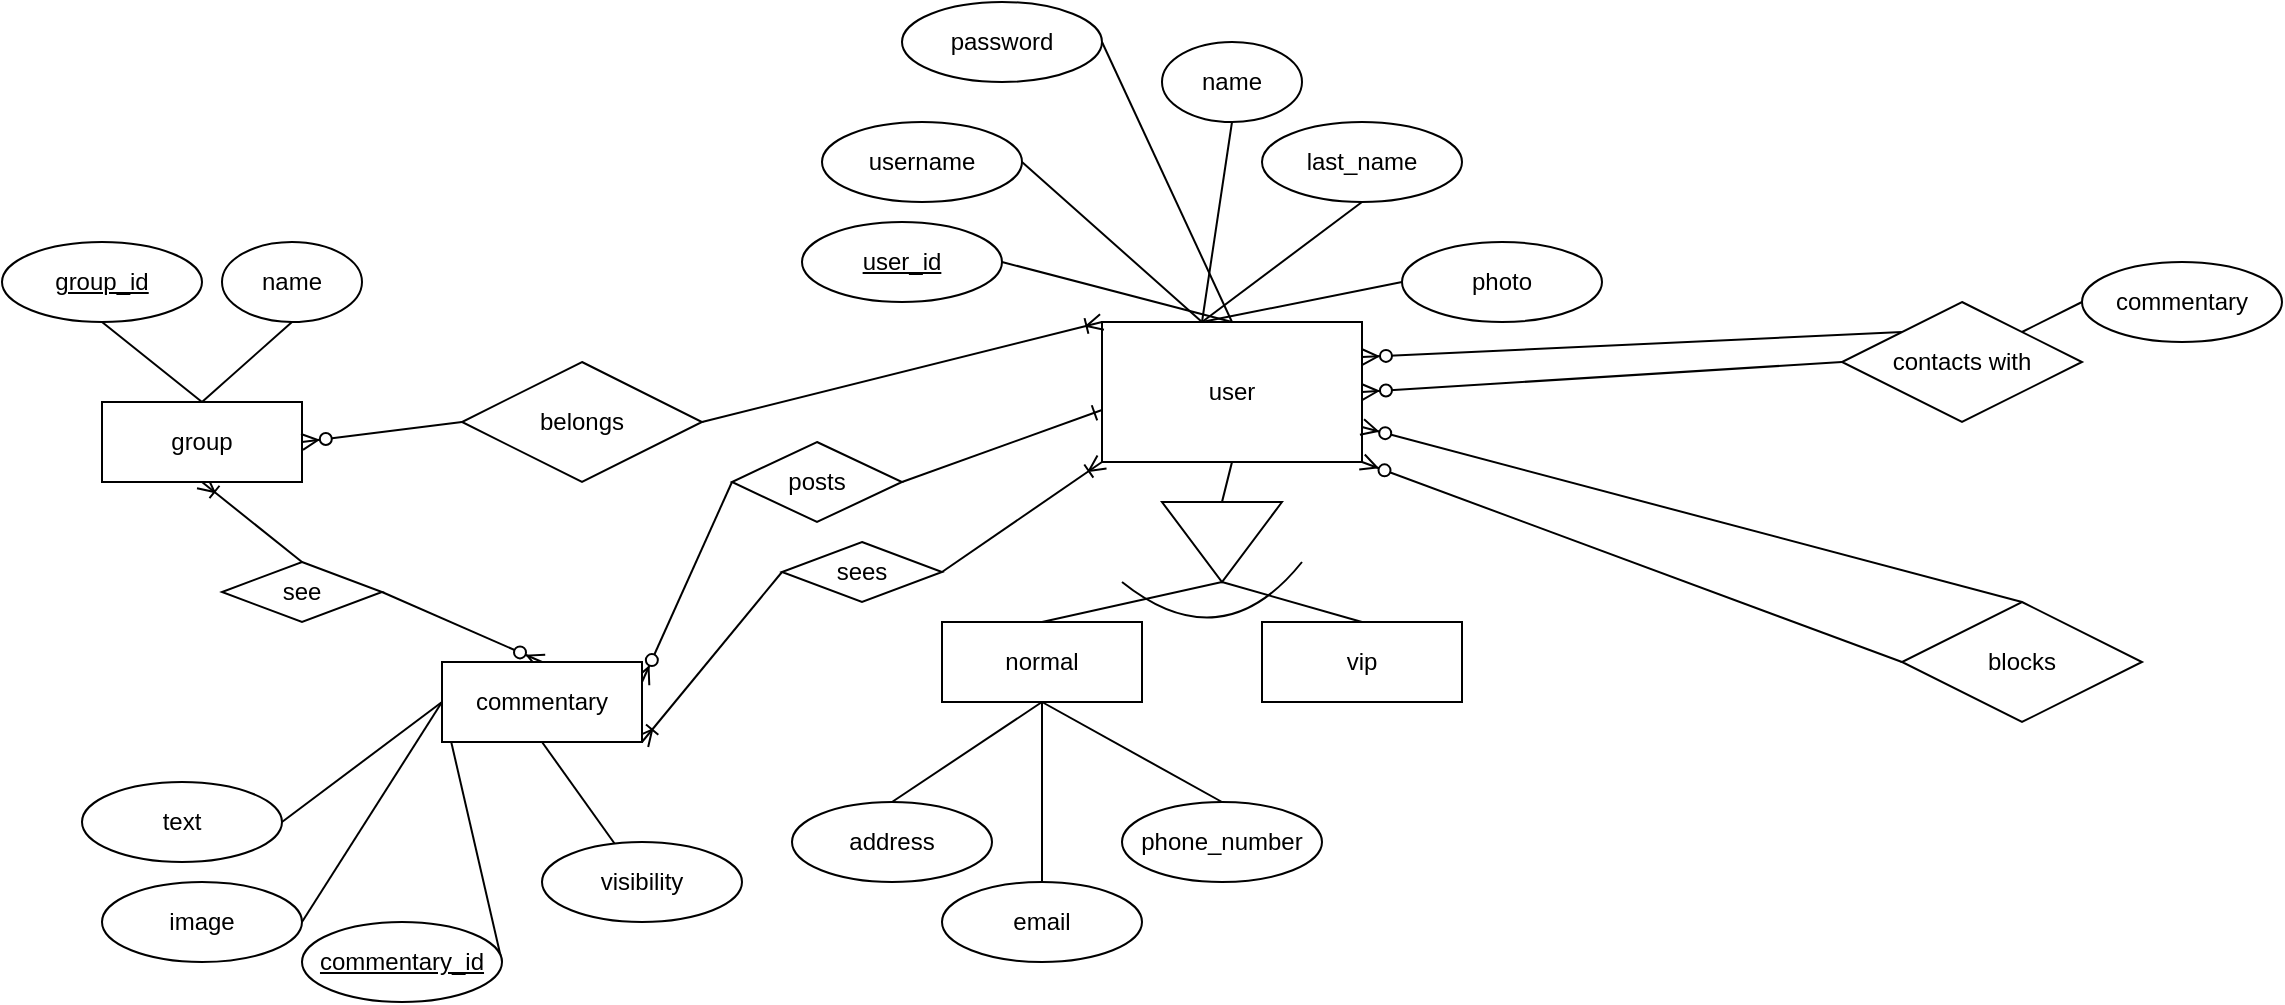 <mxfile version="12.5.1" type="device"><diagram id="UK6Q4uRRVCdL1knm7F83" name="Page-1"><mxGraphModel dx="1848" dy="529" grid="1" gridSize="10" guides="1" tooltips="1" connect="1" arrows="1" fold="1" page="1" pageScale="1" pageWidth="827" pageHeight="1169" math="0" shadow="0"><root><mxCell id="0"/><mxCell id="1" parent="0"/><mxCell id="upkUmhgcSutAArbOmpio-24" style="edgeStyle=none;rounded=0;orthogonalLoop=1;jettySize=auto;html=1;exitX=0.5;exitY=1;exitDx=0;exitDy=0;entryX=0;entryY=0.5;entryDx=0;entryDy=0;endArrow=none;endFill=0;" edge="1" parent="1" source="upkUmhgcSutAArbOmpio-1" target="upkUmhgcSutAArbOmpio-23"><mxGeometry relative="1" as="geometry"/></mxCell><mxCell id="upkUmhgcSutAArbOmpio-36" style="edgeStyle=none;curved=1;orthogonalLoop=1;jettySize=auto;html=1;exitX=1;exitY=0.25;exitDx=0;exitDy=0;entryX=0;entryY=0;entryDx=0;entryDy=0;endArrow=none;endFill=0;startArrow=ERzeroToMany;startFill=1;" edge="1" parent="1" source="upkUmhgcSutAArbOmpio-1" target="upkUmhgcSutAArbOmpio-35"><mxGeometry relative="1" as="geometry"/></mxCell><mxCell id="upkUmhgcSutAArbOmpio-51" style="edgeStyle=none;curved=1;orthogonalLoop=1;jettySize=auto;html=1;exitX=1;exitY=1;exitDx=0;exitDy=0;entryX=0;entryY=0.5;entryDx=0;entryDy=0;startArrow=ERzeroToMany;startFill=1;endArrow=none;endFill=0;" edge="1" parent="1" source="upkUmhgcSutAArbOmpio-1" target="upkUmhgcSutAArbOmpio-49"><mxGeometry relative="1" as="geometry"/></mxCell><mxCell id="upkUmhgcSutAArbOmpio-1" value="user" style="whiteSpace=wrap;html=1;align=center;" vertex="1" parent="1"><mxGeometry x="170" y="240" width="130" height="70" as="geometry"/></mxCell><mxCell id="upkUmhgcSutAArbOmpio-12" style="edgeStyle=none;rounded=0;orthogonalLoop=1;jettySize=auto;html=1;exitX=1;exitY=0.5;exitDx=0;exitDy=0;entryX=0.5;entryY=0;entryDx=0;entryDy=0;endArrow=none;endFill=0;" edge="1" parent="1" source="upkUmhgcSutAArbOmpio-2" target="upkUmhgcSutAArbOmpio-1"><mxGeometry relative="1" as="geometry"/></mxCell><mxCell id="upkUmhgcSutAArbOmpio-2" value="password" style="ellipse;whiteSpace=wrap;html=1;align=center;" vertex="1" parent="1"><mxGeometry x="70" y="80" width="100" height="40" as="geometry"/></mxCell><mxCell id="upkUmhgcSutAArbOmpio-11" style="rounded=0;orthogonalLoop=1;jettySize=auto;html=1;exitX=1;exitY=0.5;exitDx=0;exitDy=0;endArrow=none;endFill=0;entryX=0.5;entryY=0;entryDx=0;entryDy=0;" edge="1" parent="1" source="upkUmhgcSutAArbOmpio-3" target="upkUmhgcSutAArbOmpio-1"><mxGeometry relative="1" as="geometry"/></mxCell><mxCell id="upkUmhgcSutAArbOmpio-3" value="user_id" style="ellipse;whiteSpace=wrap;html=1;align=center;fontStyle=4;" vertex="1" parent="1"><mxGeometry x="20" y="190" width="100" height="40" as="geometry"/></mxCell><mxCell id="upkUmhgcSutAArbOmpio-13" style="edgeStyle=none;rounded=0;orthogonalLoop=1;jettySize=auto;html=1;exitX=0.5;exitY=1;exitDx=0;exitDy=0;endArrow=none;endFill=0;" edge="1" parent="1" source="upkUmhgcSutAArbOmpio-4"><mxGeometry relative="1" as="geometry"><mxPoint x="220" y="240" as="targetPoint"/></mxGeometry></mxCell><mxCell id="upkUmhgcSutAArbOmpio-4" value="name" style="ellipse;whiteSpace=wrap;html=1;align=center;" vertex="1" parent="1"><mxGeometry x="200" y="100" width="70" height="40" as="geometry"/></mxCell><mxCell id="upkUmhgcSutAArbOmpio-14" style="edgeStyle=none;rounded=0;orthogonalLoop=1;jettySize=auto;html=1;exitX=0.5;exitY=1;exitDx=0;exitDy=0;endArrow=none;endFill=0;" edge="1" parent="1" source="upkUmhgcSutAArbOmpio-5"><mxGeometry relative="1" as="geometry"><mxPoint x="220" y="240" as="targetPoint"/></mxGeometry></mxCell><mxCell id="upkUmhgcSutAArbOmpio-5" value="last_name" style="ellipse;whiteSpace=wrap;html=1;align=center;" vertex="1" parent="1"><mxGeometry x="250" y="140" width="100" height="40" as="geometry"/></mxCell><mxCell id="upkUmhgcSutAArbOmpio-18" style="edgeStyle=none;rounded=0;orthogonalLoop=1;jettySize=auto;html=1;exitX=0;exitY=0.5;exitDx=0;exitDy=0;endArrow=none;endFill=0;" edge="1" parent="1" source="upkUmhgcSutAArbOmpio-10"><mxGeometry relative="1" as="geometry"><mxPoint x="220" y="240" as="targetPoint"/></mxGeometry></mxCell><mxCell id="upkUmhgcSutAArbOmpio-10" value="photo" style="ellipse;whiteSpace=wrap;html=1;align=center;" vertex="1" parent="1"><mxGeometry x="320" y="200" width="100" height="40" as="geometry"/></mxCell><mxCell id="upkUmhgcSutAArbOmpio-20" style="edgeStyle=none;rounded=0;orthogonalLoop=1;jettySize=auto;html=1;exitX=1;exitY=0.5;exitDx=0;exitDy=0;endArrow=none;endFill=0;" edge="1" parent="1" source="upkUmhgcSutAArbOmpio-19"><mxGeometry relative="1" as="geometry"><mxPoint x="220" y="240" as="targetPoint"/></mxGeometry></mxCell><mxCell id="upkUmhgcSutAArbOmpio-19" value="username" style="ellipse;whiteSpace=wrap;html=1;align=center;" vertex="1" parent="1"><mxGeometry x="30" y="140" width="100" height="40" as="geometry"/></mxCell><mxCell id="upkUmhgcSutAArbOmpio-21" value="normal" style="whiteSpace=wrap;html=1;align=center;" vertex="1" parent="1"><mxGeometry x="90" y="390" width="100" height="40" as="geometry"/></mxCell><mxCell id="upkUmhgcSutAArbOmpio-22" value="vip" style="whiteSpace=wrap;html=1;align=center;" vertex="1" parent="1"><mxGeometry x="250" y="390" width="100" height="40" as="geometry"/></mxCell><mxCell id="upkUmhgcSutAArbOmpio-25" style="edgeStyle=none;rounded=0;orthogonalLoop=1;jettySize=auto;html=1;exitX=1;exitY=0.5;exitDx=0;exitDy=0;entryX=0.5;entryY=0;entryDx=0;entryDy=0;endArrow=none;endFill=0;" edge="1" parent="1" source="upkUmhgcSutAArbOmpio-23" target="upkUmhgcSutAArbOmpio-21"><mxGeometry relative="1" as="geometry"/></mxCell><mxCell id="upkUmhgcSutAArbOmpio-26" style="edgeStyle=none;rounded=0;orthogonalLoop=1;jettySize=auto;html=1;exitX=1;exitY=0.5;exitDx=0;exitDy=0;entryX=0.5;entryY=0;entryDx=0;entryDy=0;endArrow=none;endFill=0;" edge="1" parent="1" source="upkUmhgcSutAArbOmpio-23" target="upkUmhgcSutAArbOmpio-22"><mxGeometry relative="1" as="geometry"/></mxCell><mxCell id="upkUmhgcSutAArbOmpio-23" value="" style="triangle;whiteSpace=wrap;html=1;rotation=90;" vertex="1" parent="1"><mxGeometry x="210" y="320" width="40" height="60" as="geometry"/></mxCell><mxCell id="upkUmhgcSutAArbOmpio-28" value="" style="endArrow=none;html=1;curved=1;" edge="1" parent="1"><mxGeometry width="50" height="50" relative="1" as="geometry"><mxPoint x="180" y="370" as="sourcePoint"/><mxPoint x="270" y="360" as="targetPoint"/><Array as="points"><mxPoint x="230" y="410"/></Array></mxGeometry></mxCell><mxCell id="upkUmhgcSutAArbOmpio-32" style="edgeStyle=none;curved=1;orthogonalLoop=1;jettySize=auto;html=1;exitX=0.5;exitY=0;exitDx=0;exitDy=0;entryX=0.5;entryY=1;entryDx=0;entryDy=0;endArrow=none;endFill=0;" edge="1" parent="1" source="upkUmhgcSutAArbOmpio-29" target="upkUmhgcSutAArbOmpio-21"><mxGeometry relative="1" as="geometry"/></mxCell><mxCell id="upkUmhgcSutAArbOmpio-29" value="address" style="ellipse;whiteSpace=wrap;html=1;align=center;" vertex="1" parent="1"><mxGeometry x="15" y="480" width="100" height="40" as="geometry"/></mxCell><mxCell id="upkUmhgcSutAArbOmpio-33" style="edgeStyle=none;curved=1;orthogonalLoop=1;jettySize=auto;html=1;exitX=0.5;exitY=0;exitDx=0;exitDy=0;endArrow=none;endFill=0;" edge="1" parent="1" source="upkUmhgcSutAArbOmpio-30"><mxGeometry relative="1" as="geometry"><mxPoint x="140" y="430" as="targetPoint"/></mxGeometry></mxCell><mxCell id="upkUmhgcSutAArbOmpio-30" value="phone_number" style="ellipse;whiteSpace=wrap;html=1;align=center;" vertex="1" parent="1"><mxGeometry x="180" y="480" width="100" height="40" as="geometry"/></mxCell><mxCell id="upkUmhgcSutAArbOmpio-34" style="edgeStyle=none;curved=1;orthogonalLoop=1;jettySize=auto;html=1;exitX=0.5;exitY=0;exitDx=0;exitDy=0;endArrow=none;endFill=0;" edge="1" parent="1" source="upkUmhgcSutAArbOmpio-31"><mxGeometry relative="1" as="geometry"><mxPoint x="140" y="430" as="targetPoint"/></mxGeometry></mxCell><mxCell id="upkUmhgcSutAArbOmpio-31" value="email" style="ellipse;whiteSpace=wrap;html=1;align=center;" vertex="1" parent="1"><mxGeometry x="90" y="520" width="100" height="40" as="geometry"/></mxCell><mxCell id="upkUmhgcSutAArbOmpio-37" style="edgeStyle=none;curved=1;orthogonalLoop=1;jettySize=auto;html=1;exitX=0;exitY=0.5;exitDx=0;exitDy=0;entryX=1;entryY=0.5;entryDx=0;entryDy=0;endArrow=ERzeroToMany;endFill=1;" edge="1" parent="1" source="upkUmhgcSutAArbOmpio-35" target="upkUmhgcSutAArbOmpio-1"><mxGeometry relative="1" as="geometry"/></mxCell><mxCell id="upkUmhgcSutAArbOmpio-35" value="contacts with" style="shape=rhombus;perimeter=rhombusPerimeter;whiteSpace=wrap;html=1;align=center;" vertex="1" parent="1"><mxGeometry x="540" y="230" width="120" height="60" as="geometry"/></mxCell><mxCell id="upkUmhgcSutAArbOmpio-39" style="edgeStyle=none;curved=1;orthogonalLoop=1;jettySize=auto;html=1;exitX=0;exitY=0.5;exitDx=0;exitDy=0;entryX=1;entryY=0;entryDx=0;entryDy=0;startArrow=none;startFill=0;endArrow=none;endFill=0;" edge="1" parent="1" source="upkUmhgcSutAArbOmpio-38" target="upkUmhgcSutAArbOmpio-35"><mxGeometry relative="1" as="geometry"/></mxCell><mxCell id="upkUmhgcSutAArbOmpio-38" value="commentary" style="ellipse;whiteSpace=wrap;html=1;align=center;" vertex="1" parent="1"><mxGeometry x="660" y="210" width="100" height="40" as="geometry"/></mxCell><mxCell id="upkUmhgcSutAArbOmpio-67" style="edgeStyle=none;curved=1;orthogonalLoop=1;jettySize=auto;html=1;exitX=0.5;exitY=1;exitDx=0;exitDy=0;entryX=0.5;entryY=0;entryDx=0;entryDy=0;startArrow=ERoneToMany;startFill=0;endArrow=none;endFill=0;" edge="1" parent="1" source="upkUmhgcSutAArbOmpio-40" target="upkUmhgcSutAArbOmpio-66"><mxGeometry relative="1" as="geometry"/></mxCell><mxCell id="upkUmhgcSutAArbOmpio-40" value="group" style="whiteSpace=wrap;html=1;align=center;" vertex="1" parent="1"><mxGeometry x="-330" y="280" width="100" height="40" as="geometry"/></mxCell><mxCell id="upkUmhgcSutAArbOmpio-43" style="edgeStyle=none;curved=1;orthogonalLoop=1;jettySize=auto;html=1;exitX=0;exitY=0.5;exitDx=0;exitDy=0;entryX=1;entryY=0.5;entryDx=0;entryDy=0;startArrow=none;startFill=0;endArrow=ERzeroToMany;endFill=1;" edge="1" parent="1" source="upkUmhgcSutAArbOmpio-41" target="upkUmhgcSutAArbOmpio-40"><mxGeometry relative="1" as="geometry"/></mxCell><mxCell id="upkUmhgcSutAArbOmpio-44" style="edgeStyle=none;curved=1;orthogonalLoop=1;jettySize=auto;html=1;exitX=1;exitY=0.5;exitDx=0;exitDy=0;entryX=0;entryY=0;entryDx=0;entryDy=0;startArrow=none;startFill=0;endArrow=ERoneToMany;endFill=0;" edge="1" parent="1" source="upkUmhgcSutAArbOmpio-41" target="upkUmhgcSutAArbOmpio-1"><mxGeometry relative="1" as="geometry"/></mxCell><mxCell id="upkUmhgcSutAArbOmpio-41" value="belongs" style="shape=rhombus;perimeter=rhombusPerimeter;whiteSpace=wrap;html=1;align=center;" vertex="1" parent="1"><mxGeometry x="-150" y="260" width="120" height="60" as="geometry"/></mxCell><mxCell id="upkUmhgcSutAArbOmpio-45" style="edgeStyle=none;rounded=0;orthogonalLoop=1;jettySize=auto;html=1;exitX=0.5;exitY=1;exitDx=0;exitDy=0;endArrow=none;endFill=0;entryX=0.5;entryY=0;entryDx=0;entryDy=0;" edge="1" parent="1" source="upkUmhgcSutAArbOmpio-46" target="upkUmhgcSutAArbOmpio-40"><mxGeometry relative="1" as="geometry"><mxPoint x="-290" y="280" as="targetPoint"/></mxGeometry></mxCell><mxCell id="upkUmhgcSutAArbOmpio-46" value="name" style="ellipse;whiteSpace=wrap;html=1;align=center;" vertex="1" parent="1"><mxGeometry x="-270" y="200" width="70" height="40" as="geometry"/></mxCell><mxCell id="upkUmhgcSutAArbOmpio-48" style="edgeStyle=none;curved=1;orthogonalLoop=1;jettySize=auto;html=1;exitX=0.5;exitY=1;exitDx=0;exitDy=0;entryX=0.5;entryY=0;entryDx=0;entryDy=0;startArrow=none;startFill=0;endArrow=none;endFill=0;" edge="1" parent="1" source="upkUmhgcSutAArbOmpio-47" target="upkUmhgcSutAArbOmpio-40"><mxGeometry relative="1" as="geometry"/></mxCell><mxCell id="upkUmhgcSutAArbOmpio-47" value="group_id" style="ellipse;whiteSpace=wrap;html=1;align=center;fontStyle=4;" vertex="1" parent="1"><mxGeometry x="-380" y="200" width="100" height="40" as="geometry"/></mxCell><mxCell id="upkUmhgcSutAArbOmpio-52" style="edgeStyle=none;curved=1;orthogonalLoop=1;jettySize=auto;html=1;exitX=0.5;exitY=0;exitDx=0;exitDy=0;entryX=1;entryY=0.75;entryDx=0;entryDy=0;startArrow=none;startFill=0;endArrow=ERzeroToMany;endFill=1;" edge="1" parent="1" source="upkUmhgcSutAArbOmpio-49" target="upkUmhgcSutAArbOmpio-1"><mxGeometry relative="1" as="geometry"/></mxCell><mxCell id="upkUmhgcSutAArbOmpio-49" value="blocks" style="shape=rhombus;perimeter=rhombusPerimeter;whiteSpace=wrap;html=1;align=center;" vertex="1" parent="1"><mxGeometry x="570" y="380" width="120" height="60" as="geometry"/></mxCell><mxCell id="upkUmhgcSutAArbOmpio-59" style="edgeStyle=none;curved=1;orthogonalLoop=1;jettySize=auto;html=1;exitX=0.5;exitY=1;exitDx=0;exitDy=0;startArrow=none;startFill=0;endArrow=none;endFill=0;" edge="1" parent="1" source="upkUmhgcSutAArbOmpio-54" target="upkUmhgcSutAArbOmpio-58"><mxGeometry relative="1" as="geometry"/></mxCell><mxCell id="upkUmhgcSutAArbOmpio-56" style="edgeStyle=none;curved=1;orthogonalLoop=1;jettySize=auto;html=1;exitX=1;exitY=0.5;exitDx=0;exitDy=0;entryX=0;entryY=0.629;entryDx=0;entryDy=0;entryPerimeter=0;startArrow=none;startFill=0;endArrow=ERone;endFill=0;" edge="1" parent="1" source="upkUmhgcSutAArbOmpio-55" target="upkUmhgcSutAArbOmpio-1"><mxGeometry relative="1" as="geometry"/></mxCell><mxCell id="upkUmhgcSutAArbOmpio-57" style="edgeStyle=none;curved=1;orthogonalLoop=1;jettySize=auto;html=1;exitX=0;exitY=0.5;exitDx=0;exitDy=0;entryX=1;entryY=0.25;entryDx=0;entryDy=0;startArrow=none;startFill=0;endArrow=ERzeroToMany;endFill=1;" edge="1" parent="1" source="upkUmhgcSutAArbOmpio-55" target="upkUmhgcSutAArbOmpio-54"><mxGeometry relative="1" as="geometry"/></mxCell><mxCell id="upkUmhgcSutAArbOmpio-55" value="posts" style="shape=rhombus;perimeter=rhombusPerimeter;whiteSpace=wrap;html=1;align=center;" vertex="1" parent="1"><mxGeometry x="-15" y="300" width="85" height="40" as="geometry"/></mxCell><mxCell id="upkUmhgcSutAArbOmpio-58" value="visibility" style="ellipse;whiteSpace=wrap;html=1;align=center;" vertex="1" parent="1"><mxGeometry x="-110" y="500" width="100" height="40" as="geometry"/></mxCell><mxCell id="upkUmhgcSutAArbOmpio-65" style="edgeStyle=none;curved=1;orthogonalLoop=1;jettySize=auto;html=1;exitX=1;exitY=0.5;exitDx=0;exitDy=0;entryX=0;entryY=0.5;entryDx=0;entryDy=0;startArrow=none;startFill=0;endArrow=none;endFill=0;" edge="1" parent="1" source="upkUmhgcSutAArbOmpio-60" target="upkUmhgcSutAArbOmpio-54"><mxGeometry relative="1" as="geometry"/></mxCell><mxCell id="upkUmhgcSutAArbOmpio-60" value="commentary_id" style="ellipse;whiteSpace=wrap;html=1;align=center;fontStyle=4;" vertex="1" parent="1"><mxGeometry x="-230" y="540" width="100" height="40" as="geometry"/></mxCell><mxCell id="upkUmhgcSutAArbOmpio-63" style="edgeStyle=none;curved=1;orthogonalLoop=1;jettySize=auto;html=1;exitX=1;exitY=0.5;exitDx=0;exitDy=0;entryX=0;entryY=0.5;entryDx=0;entryDy=0;startArrow=none;startFill=0;endArrow=none;endFill=0;" edge="1" parent="1" source="upkUmhgcSutAArbOmpio-61" target="upkUmhgcSutAArbOmpio-54"><mxGeometry relative="1" as="geometry"/></mxCell><mxCell id="upkUmhgcSutAArbOmpio-61" value="text" style="ellipse;whiteSpace=wrap;html=1;align=center;" vertex="1" parent="1"><mxGeometry x="-340" y="470" width="100" height="40" as="geometry"/></mxCell><mxCell id="upkUmhgcSutAArbOmpio-64" style="edgeStyle=none;curved=1;orthogonalLoop=1;jettySize=auto;html=1;exitX=1;exitY=0.5;exitDx=0;exitDy=0;startArrow=none;startFill=0;endArrow=none;endFill=0;" edge="1" parent="1" source="upkUmhgcSutAArbOmpio-62"><mxGeometry relative="1" as="geometry"><mxPoint x="-160" y="430" as="targetPoint"/></mxGeometry></mxCell><mxCell id="upkUmhgcSutAArbOmpio-62" value="image" style="ellipse;whiteSpace=wrap;html=1;align=center;" vertex="1" parent="1"><mxGeometry x="-330" y="520" width="100" height="40" as="geometry"/></mxCell><mxCell id="upkUmhgcSutAArbOmpio-68" style="edgeStyle=none;curved=1;orthogonalLoop=1;jettySize=auto;html=1;exitX=1;exitY=0.5;exitDx=0;exitDy=0;entryX=0.5;entryY=0;entryDx=0;entryDy=0;startArrow=none;startFill=0;endArrow=ERzeroToMany;endFill=1;" edge="1" parent="1" source="upkUmhgcSutAArbOmpio-66" target="upkUmhgcSutAArbOmpio-54"><mxGeometry relative="1" as="geometry"/></mxCell><mxCell id="upkUmhgcSutAArbOmpio-66" value="see" style="shape=rhombus;perimeter=rhombusPerimeter;whiteSpace=wrap;html=1;align=center;" vertex="1" parent="1"><mxGeometry x="-270" y="360" width="80" height="30" as="geometry"/></mxCell><mxCell id="upkUmhgcSutAArbOmpio-70" style="edgeStyle=none;curved=1;orthogonalLoop=1;jettySize=auto;html=1;exitX=0;exitY=0.5;exitDx=0;exitDy=0;entryX=1;entryY=1;entryDx=0;entryDy=0;startArrow=none;startFill=0;endArrow=ERoneToMany;endFill=0;" edge="1" parent="1" source="upkUmhgcSutAArbOmpio-69" target="upkUmhgcSutAArbOmpio-54"><mxGeometry relative="1" as="geometry"/></mxCell><mxCell id="upkUmhgcSutAArbOmpio-71" style="edgeStyle=none;curved=1;orthogonalLoop=1;jettySize=auto;html=1;exitX=1;exitY=0.5;exitDx=0;exitDy=0;entryX=0;entryY=1;entryDx=0;entryDy=0;startArrow=none;startFill=0;endArrow=ERoneToMany;endFill=0;" edge="1" parent="1" source="upkUmhgcSutAArbOmpio-69" target="upkUmhgcSutAArbOmpio-1"><mxGeometry relative="1" as="geometry"/></mxCell><mxCell id="upkUmhgcSutAArbOmpio-69" value="sees" style="shape=rhombus;perimeter=rhombusPerimeter;whiteSpace=wrap;html=1;align=center;" vertex="1" parent="1"><mxGeometry x="10" y="350" width="80" height="30" as="geometry"/></mxCell><mxCell id="upkUmhgcSutAArbOmpio-54" value="commentary" style="whiteSpace=wrap;html=1;align=center;" vertex="1" parent="1"><mxGeometry x="-160" y="410" width="100" height="40" as="geometry"/></mxCell></root></mxGraphModel></diagram></mxfile>